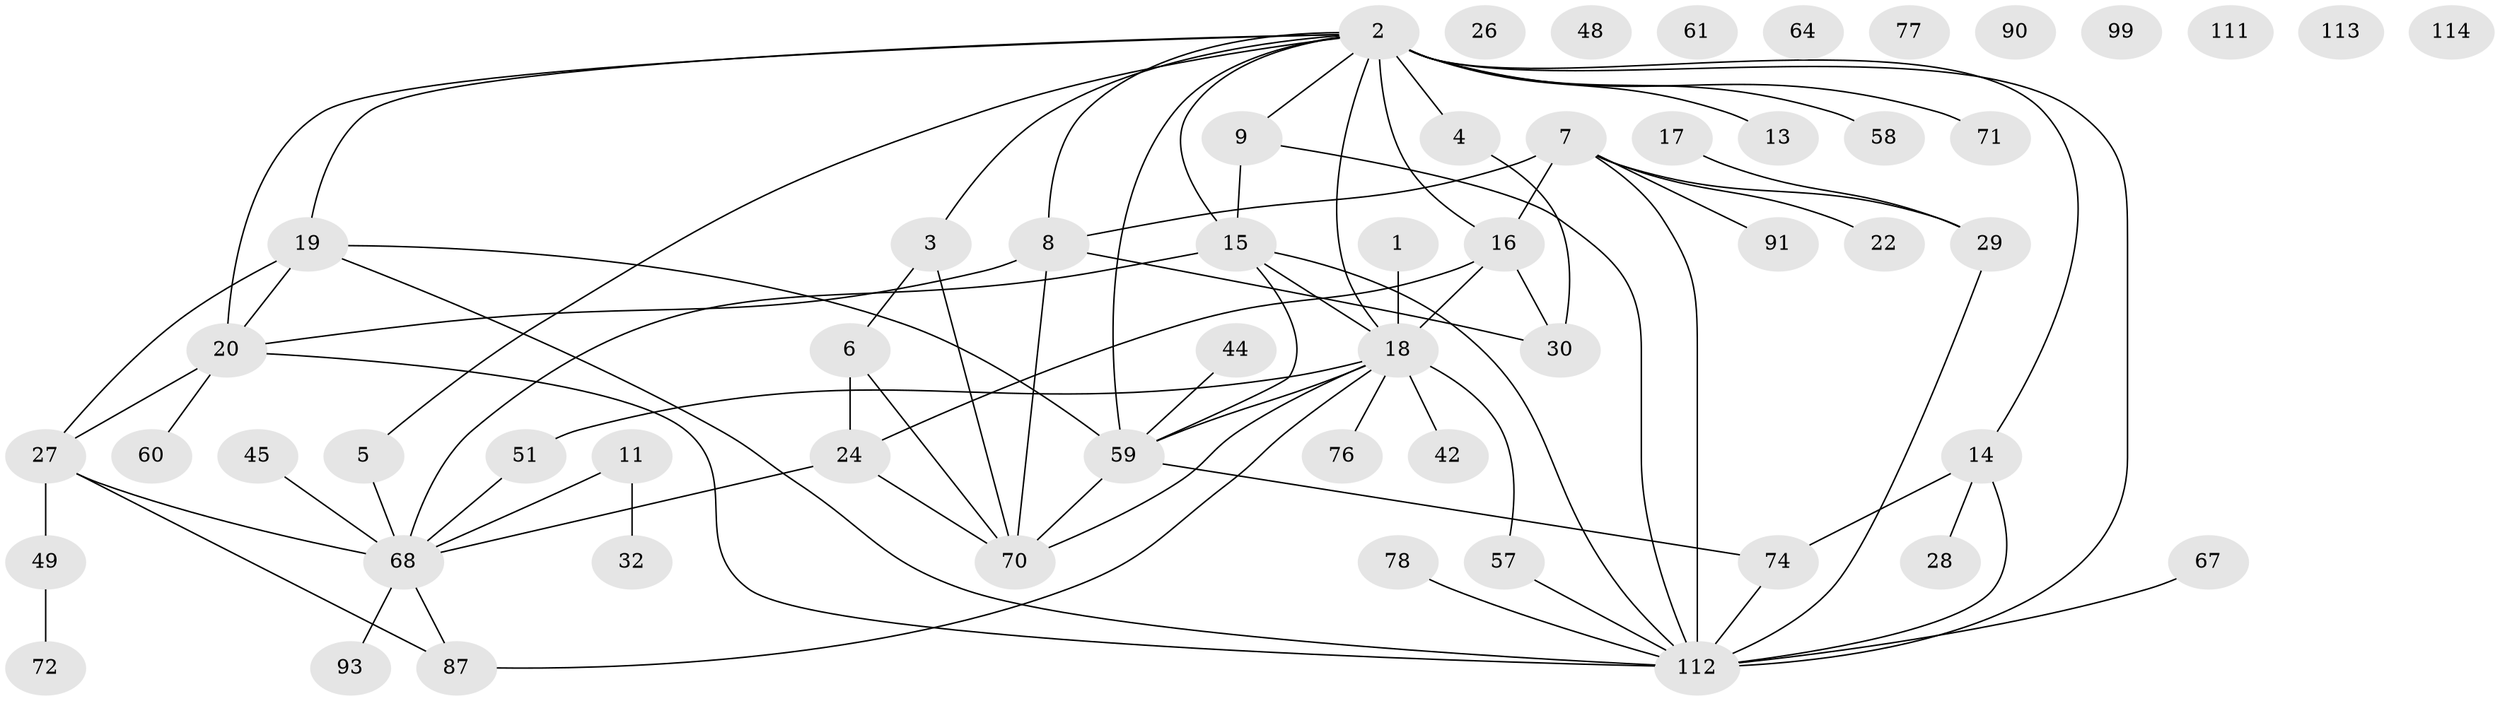 // original degree distribution, {1: 0.25, 5: 0.07258064516129033, 2: 0.25, 3: 0.18548387096774194, 4: 0.11290322580645161, 7: 0.016129032258064516, 6: 0.03225806451612903, 0: 0.07258064516129033, 9: 0.008064516129032258}
// Generated by graph-tools (version 1.1) at 2025/16/03/04/25 18:16:45]
// undirected, 56 vertices, 79 edges
graph export_dot {
graph [start="1"]
  node [color=gray90,style=filled];
  1;
  2 [super="+101+21+10"];
  3 [super="+105+83"];
  4 [super="+98"];
  5 [super="+31"];
  6 [super="+108+53+65"];
  7 [super="+63+23+38"];
  8 [super="+120+12"];
  9;
  11;
  13;
  14 [super="+110+84"];
  15 [super="+35+73"];
  16 [super="+40"];
  17;
  18 [super="+25+52"];
  19 [super="+92"];
  20 [super="+37+80"];
  22;
  24 [super="+46+56"];
  26 [super="+66"];
  27 [super="+34"];
  28;
  29 [super="+41"];
  30 [super="+89"];
  32 [super="+103"];
  42 [super="+43"];
  44 [super="+88"];
  45 [super="+100"];
  48;
  49 [super="+50"];
  51 [super="+54+79"];
  57;
  58;
  59 [super="+104+82+62"];
  60 [super="+75+81"];
  61;
  64;
  67;
  68 [super="+116+69"];
  70 [super="+94"];
  71;
  72;
  74;
  76;
  77;
  78;
  87;
  90;
  91;
  93;
  99;
  111;
  112 [super="+118+122"];
  113;
  114;
  1 -- 18;
  2 -- 112 [weight=3];
  2 -- 19;
  2 -- 58;
  2 -- 71;
  2 -- 8;
  2 -- 9;
  2 -- 13;
  2 -- 14;
  2 -- 15;
  2 -- 16 [weight=2];
  2 -- 59;
  2 -- 18;
  2 -- 4;
  2 -- 3;
  2 -- 20;
  2 -- 5;
  3 -- 70;
  3 -- 6;
  4 -- 30;
  5 -- 68 [weight=2];
  6 -- 24;
  6 -- 70;
  7 -- 8;
  7 -- 16;
  7 -- 112;
  7 -- 91;
  7 -- 29;
  7 -- 22;
  8 -- 70;
  8 -- 30;
  8 -- 20;
  9 -- 112 [weight=2];
  9 -- 15;
  11 -- 32;
  11 -- 68;
  14 -- 112;
  14 -- 74;
  14 -- 28;
  15 -- 68;
  15 -- 112;
  15 -- 18;
  15 -- 59;
  16 -- 24;
  16 -- 30;
  16 -- 18;
  17 -- 29;
  18 -- 57;
  18 -- 59;
  18 -- 70;
  18 -- 87;
  18 -- 42;
  18 -- 76;
  18 -- 51;
  19 -- 27;
  19 -- 59;
  19 -- 112;
  19 -- 20;
  20 -- 112;
  20 -- 27;
  20 -- 60 [weight=2];
  24 -- 68;
  24 -- 70;
  27 -- 49;
  27 -- 68;
  27 -- 87;
  29 -- 112;
  44 -- 59;
  45 -- 68;
  49 -- 72;
  51 -- 68;
  57 -- 112;
  59 -- 70;
  59 -- 74;
  67 -- 112;
  68 -- 93;
  68 -- 87;
  74 -- 112;
  78 -- 112;
}
